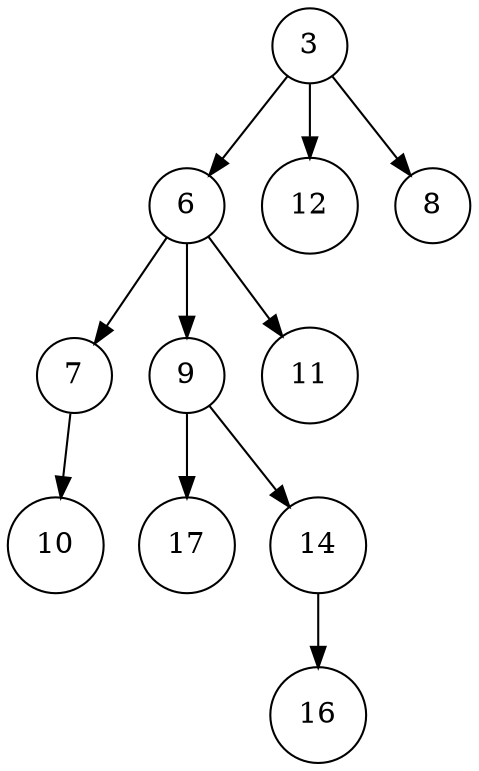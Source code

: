 digraph G{
	node[shape=circle]
	t3[label="3"];
	t36[label="6"];
	t367[label="7"];
	t36710[label="10"];
	t367->t36710;
	t369[label="9"];
	t36917[label="17"];
	t36914[label="14"];
	t3691416[label="16"];
	t36914->t3691416;
	{rank=same t36917->t36914[style=invis]}
	t369->t36917;
	t369->t36914;
	t3611[label="11"];
	{rank=same t367->t369->t3611[style=invis]}
	t36->t367;
	t36->t369;
	t36->t3611;
	t312[label="12"];
	t38[label="8"];
	{rank=same t36->t312->t38[style=invis]}
	t3->t36;
	t3->t312;
	t3->t38;
}